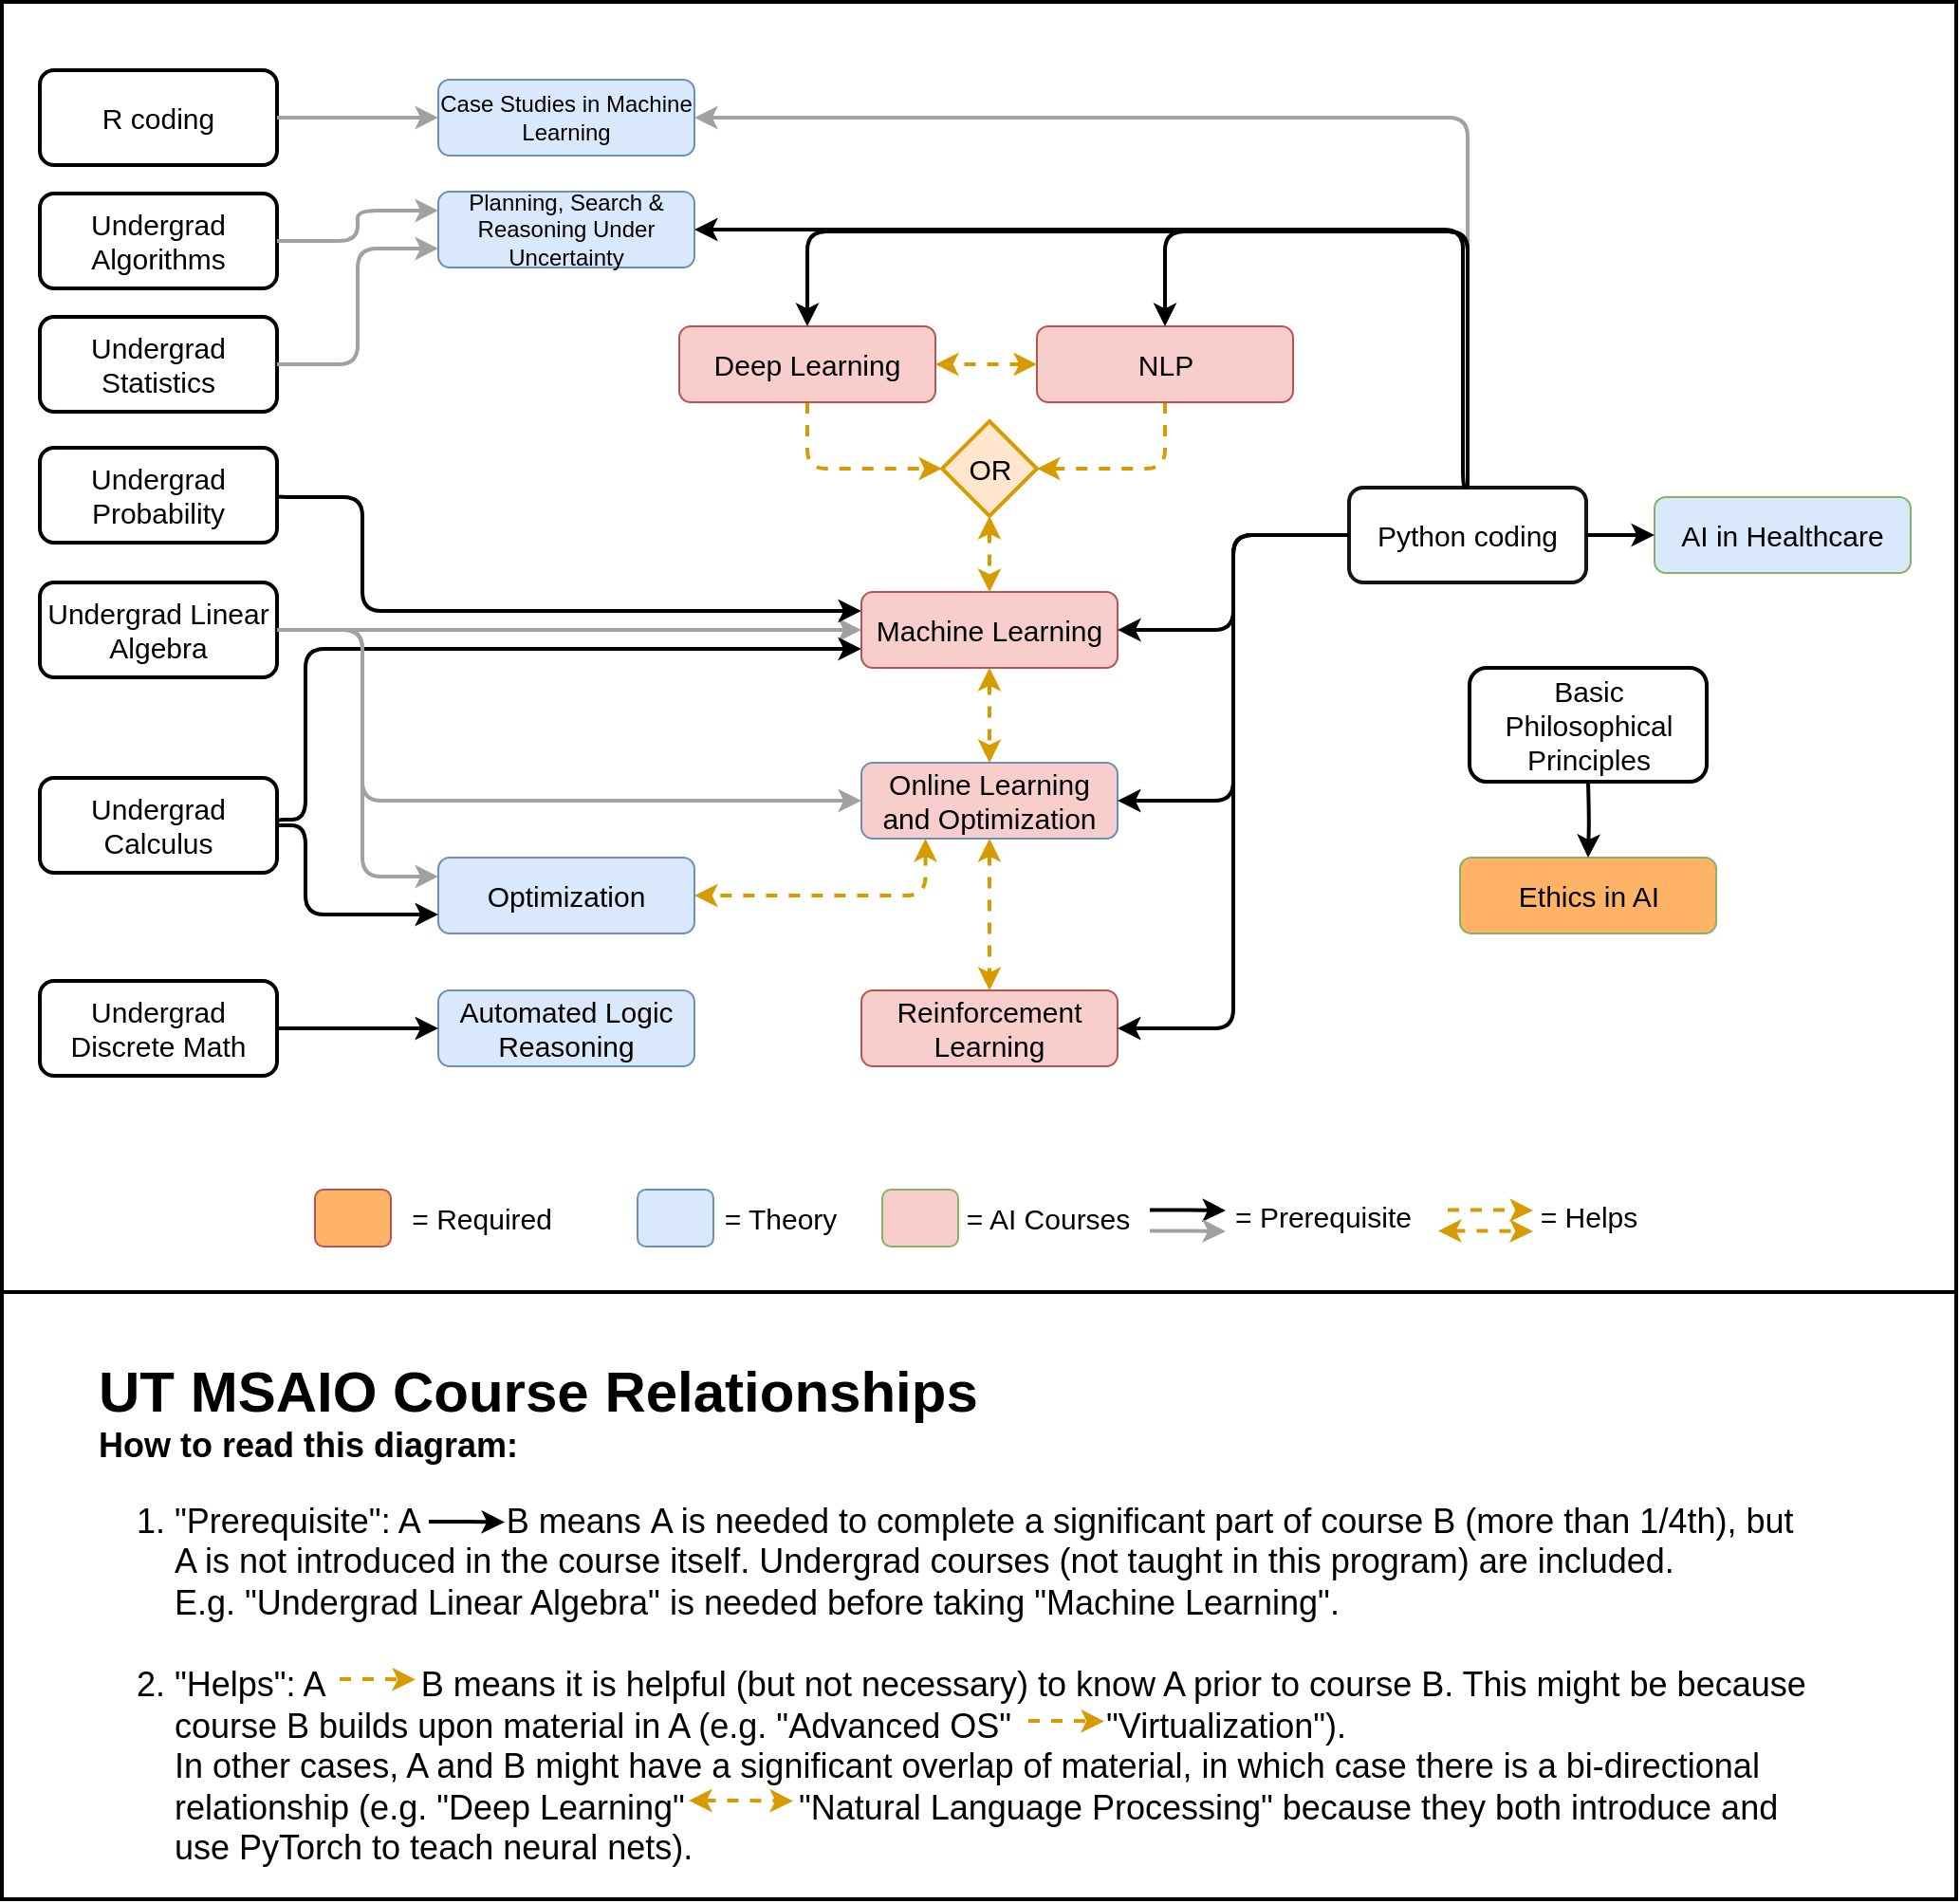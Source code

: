<mxfile version="22.1.11" type="google">
  <diagram id="wAYgeUItnU9kSVXqXosc" name="Page-1">
    <mxGraphModel grid="1" page="1" gridSize="10" guides="1" tooltips="1" connect="1" arrows="1" fold="1" pageScale="1" pageWidth="827" pageHeight="1169" math="0" shadow="0">
      <root>
        <mxCell id="0" />
        <mxCell id="1" parent="0" />
        <mxCell id="tRei36gf63GVyLvpFXBs-198" value="" style="rounded=0;whiteSpace=wrap;html=1;fontSize=18;strokeColor=#000000;strokeWidth=2;fillColor=#FFFFFF;" vertex="1" parent="1">
          <mxGeometry x="-290" y="659" width="1030" height="320" as="geometry" />
        </mxCell>
        <mxCell id="tRei36gf63GVyLvpFXBs-196" value="" style="rounded=0;whiteSpace=wrap;html=1;fontSize=18;strokeColor=#000000;strokeWidth=2;fillColor=#FFFFFF;" vertex="1" parent="1">
          <mxGeometry x="-290" y="-21" width="1030" height="680" as="geometry" />
        </mxCell>
        <mxCell id="tRei36gf63GVyLvpFXBs-8" value="" style="rounded=1;whiteSpace=wrap;html=1;fillColor=#FFB366;strokeColor=#b85450;" vertex="1" parent="1">
          <mxGeometry x="-125" y="605" width="40" height="30" as="geometry" />
        </mxCell>
        <mxCell id="tRei36gf63GVyLvpFXBs-9" value="&amp;nbsp;= Required" style="text;html=1;align=left;verticalAlign=middle;resizable=0;points=[];autosize=1;strokeColor=none;fillColor=none;fontSize=15;" vertex="1" parent="1">
          <mxGeometry x="-80" y="605" width="100" height="30" as="geometry" />
        </mxCell>
        <mxCell id="tRei36gf63GVyLvpFXBs-10" value="" style="rounded=1;whiteSpace=wrap;html=1;fillColor=#dae8fc;strokeColor=#6c8ebf;" vertex="1" parent="1">
          <mxGeometry x="45" y="605" width="40" height="30" as="geometry" />
        </mxCell>
        <mxCell id="tRei36gf63GVyLvpFXBs-11" value="= Theory" style="text;html=1;align=center;verticalAlign=middle;resizable=0;points=[];autosize=1;strokeColor=none;fillColor=none;fontSize=15;" vertex="1" parent="1">
          <mxGeometry x="85" y="610" width="70" height="20" as="geometry" />
        </mxCell>
        <mxCell id="tRei36gf63GVyLvpFXBs-12" value="" style="rounded=1;whiteSpace=wrap;html=1;fillColor=#F8CECC;strokeColor=#82b366;" vertex="1" parent="1">
          <mxGeometry x="174" y="605" width="40" height="30" as="geometry" />
        </mxCell>
        <mxCell id="tRei36gf63GVyLvpFXBs-13" value="= AI Courses" style="text;html=1;align=center;verticalAlign=middle;resizable=0;points=[];autosize=1;strokeColor=none;fillColor=none;fontSize=15;" vertex="1" parent="1">
          <mxGeometry x="206" y="605" width="110" height="30" as="geometry" />
        </mxCell>
        <mxCell id="tRei36gf63GVyLvpFXBs-14" value="Python coding" style="rounded=1;whiteSpace=wrap;html=1;fontSize=15;strokeWidth=2;strokeColor=#141414;" vertex="1" parent="1">
          <mxGeometry x="420" y="235" width="125" height="50" as="geometry" />
        </mxCell>
        <mxCell id="tRei36gf63GVyLvpFXBs-104" style="edgeStyle=orthogonalEdgeStyle;rounded=1;orthogonalLoop=1;jettySize=auto;html=1;exitX=1;exitY=0.5;exitDx=0;exitDy=0;entryX=0;entryY=0.5;entryDx=0;entryDy=0;fontSize=15;startArrow=none;startFill=0;strokeWidth=2;strokeColor=#A1A1A1;" edge="1" parent="1" source="tRei36gf63GVyLvpFXBs-19" target="tRei36gf63GVyLvpFXBs-33">
          <mxGeometry relative="1" as="geometry">
            <Array as="points">
              <mxPoint x="-130" y="310" />
              <mxPoint x="-130" y="310" />
            </Array>
          </mxGeometry>
        </mxCell>
        <mxCell id="tRei36gf63GVyLvpFXBs-19" value="Undergrad Linear Algebra" style="rounded=1;whiteSpace=wrap;html=1;fontSize=15;strokeWidth=2;strokeColor=#000000;" vertex="1" parent="1">
          <mxGeometry x="-270" y="285" width="125" height="50" as="geometry" />
        </mxCell>
        <mxCell id="tRei36gf63GVyLvpFXBs-192" style="edgeStyle=orthogonalEdgeStyle;rounded=1;orthogonalLoop=1;jettySize=auto;html=1;exitX=1;exitY=0.5;exitDx=0;exitDy=0;entryX=0;entryY=0.25;entryDx=0;entryDy=0;fontSize=18;startArrow=none;startFill=0;endArrow=classic;endFill=1;strokeColor=#000000;strokeWidth=2;elbow=vertical;" edge="1" parent="1" source="tRei36gf63GVyLvpFXBs-20" target="tRei36gf63GVyLvpFXBs-33">
          <mxGeometry relative="1" as="geometry">
            <Array as="points">
              <mxPoint x="-145" y="240" />
              <mxPoint x="-100" y="240" />
              <mxPoint x="-100" y="300" />
            </Array>
          </mxGeometry>
        </mxCell>
        <mxCell id="tRei36gf63GVyLvpFXBs-20" value="Undergrad Probability" style="rounded=1;whiteSpace=wrap;html=1;fontSize=15;strokeWidth=2;" vertex="1" parent="1">
          <mxGeometry x="-270" y="214" width="125" height="50" as="geometry" />
        </mxCell>
        <mxCell id="tRei36gf63GVyLvpFXBs-132" style="edgeStyle=orthogonalEdgeStyle;rounded=1;orthogonalLoop=1;jettySize=auto;html=1;exitX=0.5;exitY=1;exitDx=0;exitDy=0;entryX=0;entryY=0.5;entryDx=0;entryDy=0;fontSize=15;startArrow=none;startFill=0;strokeColor=#d79b00;strokeWidth=2;elbow=vertical;fillColor=#ffe6cc;dashed=1;" edge="1" parent="1" source="tRei36gf63GVyLvpFXBs-1" target="tRei36gf63GVyLvpFXBs-29">
          <mxGeometry relative="1" as="geometry" />
        </mxCell>
        <mxCell id="tRei36gf63GVyLvpFXBs-1" value="&lt;font style=&quot;font-size: 15px&quot;&gt;Deep Learning&lt;/font&gt;" style="rounded=1;whiteSpace=wrap;html=1;fillColor=#f8cecc;strokeColor=#b85450;strokeWidth=1;" vertex="1" parent="1">
          <mxGeometry x="67" y="150" width="135" height="40" as="geometry" />
        </mxCell>
        <mxCell id="tRei36gf63GVyLvpFXBs-127" style="edgeStyle=orthogonalEdgeStyle;rounded=1;orthogonalLoop=1;jettySize=auto;html=1;exitX=0.5;exitY=1;exitDx=0;exitDy=0;entryX=1;entryY=0.5;entryDx=0;entryDy=0;dashed=1;fontSize=15;startArrow=none;startFill=0;strokeColor=#d79b00;strokeWidth=2;elbow=vertical;fillColor=#ffe6cc;" edge="1" parent="1" source="tRei36gf63GVyLvpFXBs-22" target="tRei36gf63GVyLvpFXBs-29">
          <mxGeometry relative="1" as="geometry" />
        </mxCell>
        <mxCell id="tRei36gf63GVyLvpFXBs-158" style="edgeStyle=orthogonalEdgeStyle;rounded=1;orthogonalLoop=1;jettySize=auto;html=1;exitX=0;exitY=0.5;exitDx=0;exitDy=0;entryX=1;entryY=0.5;entryDx=0;entryDy=0;fontSize=15;startArrow=classic;startFill=1;strokeColor=#d79b00;strokeWidth=2;elbow=vertical;fillColor=#ffe6cc;dashed=1;" edge="1" parent="1" source="tRei36gf63GVyLvpFXBs-22" target="tRei36gf63GVyLvpFXBs-1">
          <mxGeometry relative="1" as="geometry" />
        </mxCell>
        <mxCell id="tRei36gf63GVyLvpFXBs-22" value="&lt;font style=&quot;font-size: 15px&quot;&gt;NLP&lt;/font&gt;" style="rounded=1;whiteSpace=wrap;html=1;fillColor=#f8cecc;strokeColor=#b85450;strokeWidth=1;" vertex="1" parent="1">
          <mxGeometry x="255.5" y="150" width="135" height="40" as="geometry" />
        </mxCell>
        <mxCell id="tRei36gf63GVyLvpFXBs-18" value="&lt;font style=&quot;font-size: 15px&quot;&gt;Reinforcement Learning&lt;/font&gt;" style="rounded=1;whiteSpace=wrap;html=1;fillColor=#f8cecc;strokeColor=#b85450;strokeWidth=1;" vertex="1" parent="1">
          <mxGeometry x="163" y="500" width="135" height="40" as="geometry" />
        </mxCell>
        <mxCell id="tRei36gf63GVyLvpFXBs-29" value="OR" style="rhombus;whiteSpace=wrap;html=1;fontSize=15;strokeWidth=2;fillColor=#ffe6cc;strokeColor=#d79b00;" vertex="1" parent="1">
          <mxGeometry x="205.5" y="200" width="50" height="50" as="geometry" />
        </mxCell>
        <mxCell id="tRei36gf63GVyLvpFXBs-193" style="edgeStyle=orthogonalEdgeStyle;rounded=1;orthogonalLoop=1;jettySize=auto;html=1;exitX=0;exitY=0.75;exitDx=0;exitDy=0;entryX=1;entryY=0.5;entryDx=0;entryDy=0;fontSize=18;startArrow=classic;startFill=1;endArrow=none;endFill=0;strokeColor=#000000;strokeWidth=2;elbow=vertical;" edge="1" parent="1" source="tRei36gf63GVyLvpFXBs-33" target="tRei36gf63GVyLvpFXBs-178">
          <mxGeometry relative="1" as="geometry">
            <Array as="points">
              <mxPoint x="-130" y="320" />
              <mxPoint x="-130" y="410" />
              <mxPoint x="-145" y="410" />
            </Array>
          </mxGeometry>
        </mxCell>
        <mxCell id="tRei36gf63GVyLvpFXBs-211" style="edgeStyle=orthogonalEdgeStyle;rounded=1;orthogonalLoop=1;jettySize=auto;html=1;exitX=0.5;exitY=1;exitDx=0;exitDy=0;entryX=0.5;entryY=0;entryDx=0;entryDy=0;dashed=1;fontSize=18;startArrow=classic;startFill=1;endArrow=classic;endFill=1;strokeColor=#d79b00;strokeWidth=2;elbow=vertical;fillColor=#ffe6cc;" edge="1" parent="1" source="tRei36gf63GVyLvpFXBs-33" target="tRei36gf63GVyLvpFXBs-43">
          <mxGeometry relative="1" as="geometry" />
        </mxCell>
        <mxCell id="tRei36gf63GVyLvpFXBs-33" value="&lt;font style=&quot;font-size: 15px&quot;&gt;Machine Learning&lt;/font&gt;" style="rounded=1;whiteSpace=wrap;html=1;fillColor=#f8cecc;strokeColor=#b85450;strokeWidth=1;" vertex="1" parent="1">
          <mxGeometry x="163" y="290" width="135" height="40" as="geometry" />
        </mxCell>
        <mxCell id="tRei36gf63GVyLvpFXBs-37" value="&lt;span style=&quot;font-size: 15px&quot;&gt;Ethics in AI&lt;/span&gt;" style="rounded=1;whiteSpace=wrap;html=1;fillColor=#FFB366;strokeColor=#82b366;strokeWidth=1;" vertex="1" parent="1">
          <mxGeometry x="478.5" y="430" width="135" height="40" as="geometry" />
        </mxCell>
        <mxCell id="tRei36gf63GVyLvpFXBs-41" value="&lt;span style=&quot;font-size: 15px&quot;&gt;Automated Logic Reasoning&lt;/span&gt;" style="rounded=1;whiteSpace=wrap;html=1;fillColor=#dae8fc;strokeColor=#6c8ebf;strokeWidth=1;" vertex="1" parent="1">
          <mxGeometry x="-60" y="500" width="135" height="40" as="geometry" />
        </mxCell>
        <mxCell id="tRei36gf63GVyLvpFXBs-209" style="edgeStyle=orthogonalEdgeStyle;rounded=1;orthogonalLoop=1;jettySize=auto;html=1;exitX=0.25;exitY=1;exitDx=0;exitDy=0;entryX=1;entryY=0.5;entryDx=0;entryDy=0;dashed=1;fontSize=18;startArrow=classic;startFill=1;endArrow=classic;endFill=1;strokeColor=#d79b00;strokeWidth=2;elbow=vertical;fillColor=#ffe6cc;" edge="1" parent="1" source="tRei36gf63GVyLvpFXBs-43" target="tRei36gf63GVyLvpFXBs-44">
          <mxGeometry relative="1" as="geometry" />
        </mxCell>
        <mxCell id="tRei36gf63GVyLvpFXBs-210" style="edgeStyle=orthogonalEdgeStyle;rounded=1;orthogonalLoop=1;jettySize=auto;html=1;exitX=0.5;exitY=1;exitDx=0;exitDy=0;entryX=0.5;entryY=0;entryDx=0;entryDy=0;dashed=1;fontSize=18;startArrow=classic;startFill=1;endArrow=classic;endFill=1;strokeColor=#d79b00;strokeWidth=2;elbow=vertical;fillColor=#ffe6cc;" edge="1" parent="1" source="tRei36gf63GVyLvpFXBs-43" target="tRei36gf63GVyLvpFXBs-18">
          <mxGeometry relative="1" as="geometry" />
        </mxCell>
        <mxCell id="tRei36gf63GVyLvpFXBs-43" value="&lt;span style=&quot;font-size: 15px&quot;&gt;Online Learning and Optimization&lt;/span&gt;" style="rounded=1;whiteSpace=wrap;html=1;fillColor=#F8CECC;strokeColor=#6c8ebf;strokeWidth=1;" vertex="1" parent="1">
          <mxGeometry x="163" y="380" width="135" height="40" as="geometry" />
        </mxCell>
        <mxCell id="tRei36gf63GVyLvpFXBs-45" value="&lt;font style=&quot;font-size: 15px&quot;&gt;AI in Healthcare&lt;/font&gt;" style="rounded=1;whiteSpace=wrap;html=1;fillColor=#DAE8FC;strokeColor=#82b366;strokeWidth=1;" vertex="1" parent="1">
          <mxGeometry x="581" y="240" width="135" height="40" as="geometry" />
        </mxCell>
        <mxCell id="tRei36gf63GVyLvpFXBs-51" style="edgeStyle=orthogonalEdgeStyle;rounded=0;orthogonalLoop=1;jettySize=auto;html=1;exitX=1;exitY=0.5;exitDx=0;exitDy=0;fontSize=15;strokeWidth=2;" edge="1" parent="1">
          <mxGeometry relative="1" as="geometry">
            <mxPoint x="315" y="615.71" as="sourcePoint" />
            <mxPoint x="355" y="616" as="targetPoint" />
            <Array as="points">
              <mxPoint x="335" y="616" />
              <mxPoint x="355" y="616" />
              <mxPoint x="355" y="571" />
            </Array>
          </mxGeometry>
        </mxCell>
        <mxCell id="tRei36gf63GVyLvpFXBs-52" value="= Prerequisite" style="text;html=1;align=center;verticalAlign=middle;resizable=0;points=[];autosize=1;strokeColor=none;fillColor=none;fontSize=15;" vertex="1" parent="1">
          <mxGeometry x="351" y="609" width="110" height="20" as="geometry" />
        </mxCell>
        <mxCell id="tRei36gf63GVyLvpFXBs-54" value="= Helps" style="text;html=1;align=center;verticalAlign=middle;resizable=0;points=[];autosize=1;strokeColor=none;fillColor=none;fontSize=15;" vertex="1" parent="1">
          <mxGeometry x="511" y="609" width="70" height="20" as="geometry" />
        </mxCell>
        <mxCell id="tRei36gf63GVyLvpFXBs-162" value="&lt;p style=&quot;line-height: 0&quot;&gt;&lt;/p&gt;&lt;h1 style=&quot;font-size: 18px&quot;&gt;&lt;span style=&quot;font-size: 30px&quot;&gt;UT MSAIO Course Relationships&lt;br&gt;&lt;/span&gt;&lt;span style=&quot;line-height: 0&quot;&gt;&lt;font style=&quot;font-size: 18px&quot;&gt;How to read this diagram:&lt;/font&gt;&lt;/span&gt;&lt;/h1&gt;&lt;div style=&quot;font-size: 18px&quot;&gt;&lt;ol&gt;&lt;li&gt;&lt;font style=&quot;font-size: 18px&quot;&gt;&lt;span style=&quot;line-height: 0&quot;&gt;&lt;font style=&quot;font-size: 18px&quot;&gt;&quot;Prerequisite&quot;: A&amp;nbsp; &amp;nbsp; &amp;nbsp; &amp;nbsp; &amp;nbsp;B means&lt;/font&gt;&lt;/span&gt;&amp;nbsp;A is needed to complete a significant part of course B (more than 1/4th), but A is not introduced in the course itself. Undergrad courses (not taught in this program) are included. &lt;br&gt;E.g. &quot;Undergrad Linear Algebra&quot; is needed before taking &quot;Machine Learning&quot;.&lt;br&gt;&lt;br&gt;&lt;/font&gt;&lt;/li&gt;&lt;li&gt;&lt;font style=&quot;font-size: 18px&quot;&gt;&quot;Helps&quot;: A&amp;nbsp; &amp;nbsp; &amp;nbsp; &amp;nbsp; &amp;nbsp; B means it is helpful (but not necessary) to know A prior to course B. This might be because course B builds upon material in A (e.g. &quot;Advanced OS&quot;&amp;nbsp; &amp;nbsp; &amp;nbsp; &amp;nbsp; &amp;nbsp; &quot;Virtualization&quot;). &lt;br&gt;In other cases, A and B might have a significant overlap of material, in which case there is a bi-directional relationship (e.g. &quot;Deep Learning&quot;&lt;/font&gt;&amp;nbsp; &amp;nbsp; &amp;nbsp; &amp;nbsp; &amp;nbsp; &amp;nbsp; &quot;Natural Language Processing&quot; because they both introduce and use PyTorch to teach neural nets).&lt;/li&gt;&lt;/ol&gt;&lt;/div&gt;&lt;p&gt;&lt;/p&gt;" style="text;html=1;strokeColor=none;fillColor=none;spacing=5;spacingTop=-20;whiteSpace=wrap;overflow=hidden;rounded=0;fontSize=20;spacingBottom=0;verticalAlign=top;" vertex="1" parent="1">
          <mxGeometry x="-244" y="684" width="914" height="290" as="geometry" />
        </mxCell>
        <mxCell id="tRei36gf63GVyLvpFXBs-169" style="edgeStyle=orthogonalEdgeStyle;rounded=0;orthogonalLoop=1;jettySize=auto;html=1;exitX=1;exitY=0.5;exitDx=0;exitDy=0;fontSize=15;strokeWidth=2;dashed=1;fillColor=#ffe6cc;strokeColor=#d79b00;" edge="1" parent="1">
          <mxGeometry relative="1" as="geometry">
            <mxPoint x="-112" y="863" as="sourcePoint" />
            <mxPoint x="-72" y="863.29" as="targetPoint" />
            <Array as="points">
              <mxPoint x="-92" y="863.29" />
              <mxPoint x="-72" y="863.29" />
              <mxPoint x="-72" y="818.29" />
            </Array>
          </mxGeometry>
        </mxCell>
        <mxCell id="tRei36gf63GVyLvpFXBs-170" style="edgeStyle=orthogonalEdgeStyle;rounded=0;orthogonalLoop=1;jettySize=auto;html=1;exitX=1;exitY=0.5;exitDx=0;exitDy=0;fontSize=15;strokeWidth=2;" edge="1" parent="1">
          <mxGeometry relative="1" as="geometry">
            <mxPoint x="-65.0" y="780" as="sourcePoint" />
            <mxPoint x="-25.0" y="780.29" as="targetPoint" />
            <Array as="points">
              <mxPoint x="-45" y="780.29" />
              <mxPoint x="-25" y="780.29" />
              <mxPoint x="-25" y="735.29" />
            </Array>
          </mxGeometry>
        </mxCell>
        <mxCell id="tRei36gf63GVyLvpFXBs-171" style="edgeStyle=orthogonalEdgeStyle;rounded=0;orthogonalLoop=1;jettySize=auto;html=1;exitX=1;exitY=0.5;exitDx=0;exitDy=0;fontSize=15;strokeWidth=2;dashed=1;fillColor=#ffe6cc;strokeColor=#d79b00;" edge="1" parent="1">
          <mxGeometry relative="1" as="geometry">
            <mxPoint x="251" y="885" as="sourcePoint" />
            <mxPoint x="291" y="885.29" as="targetPoint" />
            <Array as="points">
              <mxPoint x="271" y="885" />
            </Array>
          </mxGeometry>
        </mxCell>
        <mxCell id="tRei36gf63GVyLvpFXBs-172" style="edgeStyle=orthogonalEdgeStyle;rounded=0;orthogonalLoop=1;jettySize=auto;html=1;exitX=1;exitY=0.5;exitDx=0;exitDy=0;fontSize=15;strokeWidth=2;dashed=1;fillColor=#ffe6cc;strokeColor=#d79b00;startArrow=classic;startFill=1;" edge="1" parent="1">
          <mxGeometry relative="1" as="geometry">
            <mxPoint x="72" y="927" as="sourcePoint" />
            <mxPoint x="127" y="927.29" as="targetPoint" />
            <Array as="points">
              <mxPoint x="102" y="927" />
            </Array>
          </mxGeometry>
        </mxCell>
        <mxCell id="tRei36gf63GVyLvpFXBs-175" style="edgeStyle=orthogonalEdgeStyle;rounded=1;orthogonalLoop=1;jettySize=auto;html=1;exitX=1;exitY=0.5;exitDx=0;exitDy=0;entryX=0;entryY=0.5;entryDx=0;entryDy=0;fontSize=18;startArrow=none;startFill=0;endArrow=classic;endFill=1;strokeColor=#000000;strokeWidth=2;elbow=vertical;" edge="1" parent="1" source="tRei36gf63GVyLvpFXBs-14" target="tRei36gf63GVyLvpFXBs-45">
          <mxGeometry relative="1" as="geometry">
            <mxPoint x="550" y="580" as="sourcePoint" />
            <mxPoint x="630" y="580" as="targetPoint" />
          </mxGeometry>
        </mxCell>
        <mxCell id="tRei36gf63GVyLvpFXBs-177" style="edgeStyle=orthogonalEdgeStyle;rounded=1;orthogonalLoop=1;jettySize=auto;html=1;exitX=1;exitY=0.5;exitDx=0;exitDy=0;entryX=0;entryY=0.5;entryDx=0;entryDy=0;fontSize=18;startArrow=none;startFill=0;endArrow=classic;endFill=1;strokeColor=#000000;strokeWidth=2;elbow=vertical;" edge="1" parent="1" source="tRei36gf63GVyLvpFXBs-176" target="tRei36gf63GVyLvpFXBs-41">
          <mxGeometry relative="1" as="geometry" />
        </mxCell>
        <mxCell id="tRei36gf63GVyLvpFXBs-176" value="Undergrad Discrete Math" style="rounded=1;whiteSpace=wrap;html=1;fontSize=15;strokeWidth=2;" vertex="1" parent="1">
          <mxGeometry x="-270" y="495" width="125" height="50" as="geometry" />
        </mxCell>
        <mxCell id="tRei36gf63GVyLvpFXBs-178" value="Undergrad Calculus" style="rounded=1;whiteSpace=wrap;html=1;fontSize=15;strokeWidth=2;" vertex="1" parent="1">
          <mxGeometry x="-270" y="388" width="125" height="50" as="geometry" />
        </mxCell>
        <mxCell id="tRei36gf63GVyLvpFXBs-187" style="edgeStyle=orthogonalEdgeStyle;rounded=0;orthogonalLoop=1;jettySize=auto;html=1;exitX=1;exitY=0.5;exitDx=0;exitDy=0;fontSize=15;strokeWidth=2;strokeColor=#A1A1A1;" edge="1" parent="1">
          <mxGeometry relative="1" as="geometry">
            <mxPoint x="315" y="626.71" as="sourcePoint" />
            <mxPoint x="355" y="627" as="targetPoint" />
            <Array as="points">
              <mxPoint x="335" y="627" />
              <mxPoint x="355" y="627" />
              <mxPoint x="355" y="582" />
            </Array>
          </mxGeometry>
        </mxCell>
        <mxCell id="tRei36gf63GVyLvpFXBs-200" value="R coding" style="rounded=1;whiteSpace=wrap;html=1;fontSize=15;strokeWidth=2;" vertex="1" parent="1">
          <mxGeometry x="-270" y="15" width="125" height="50" as="geometry" />
        </mxCell>
        <mxCell id="tRei36gf63GVyLvpFXBs-44" value="&lt;span style=&quot;font-size: 15px&quot;&gt;Optimization&lt;/span&gt;" style="rounded=1;whiteSpace=wrap;html=1;fillColor=#dae8fc;strokeColor=#6c8ebf;strokeWidth=1;" vertex="1" parent="1">
          <mxGeometry x="-60" y="430" width="135" height="40" as="geometry" />
        </mxCell>
        <mxCell id="tRei36gf63GVyLvpFXBs-214" style="edgeStyle=orthogonalEdgeStyle;rounded=0;orthogonalLoop=1;jettySize=auto;html=1;exitX=1;exitY=0.5;exitDx=0;exitDy=0;fontSize=15;strokeWidth=2;fillColor=#ffe6cc;strokeColor=#d79b00;dashed=1;" edge="1" parent="1">
          <mxGeometry relative="1" as="geometry">
            <mxPoint x="472" y="615.71" as="sourcePoint" />
            <mxPoint x="517" y="616" as="targetPoint" />
            <Array as="points">
              <mxPoint x="497" y="616" />
              <mxPoint x="517" y="616" />
              <mxPoint x="517" y="571" />
            </Array>
          </mxGeometry>
        </mxCell>
        <mxCell id="tRei36gf63GVyLvpFXBs-215" style="edgeStyle=orthogonalEdgeStyle;rounded=0;orthogonalLoop=1;jettySize=auto;html=1;exitX=1;exitY=0.5;exitDx=0;exitDy=0;fontSize=15;strokeWidth=2;strokeColor=#d79b00;fillColor=#ffe6cc;dashed=1;startArrow=classic;startFill=1;" edge="1" parent="1">
          <mxGeometry relative="1" as="geometry">
            <mxPoint x="467" y="626.71" as="sourcePoint" />
            <mxPoint x="517" y="627" as="targetPoint" />
            <Array as="points">
              <mxPoint x="497" y="627" />
              <mxPoint x="517" y="627" />
              <mxPoint x="517" y="582" />
            </Array>
          </mxGeometry>
        </mxCell>
        <mxCell id="gLPoRwLPRSrl18HpzbSB-1" value="Case Studies in Machine Learning" style="rounded=1;whiteSpace=wrap;html=1;fillColor=#dae8fc;strokeColor=#6c8ebf;strokeWidth=1;" vertex="1" parent="1">
          <mxGeometry x="-60" y="20" width="135" height="40" as="geometry" />
        </mxCell>
        <mxCell id="gLPoRwLPRSrl18HpzbSB-2" value="Planning, Search &amp;amp; Reasoning Under Uncertainty" style="rounded=1;whiteSpace=wrap;html=1;fillColor=#dae8fc;strokeColor=#6c8ebf;strokeWidth=1;" vertex="1" parent="1">
          <mxGeometry x="-60" y="79" width="135" height="40" as="geometry" />
        </mxCell>
        <mxCell id="gLPoRwLPRSrl18HpzbSB-3" style="edgeStyle=orthogonalEdgeStyle;rounded=1;orthogonalLoop=1;jettySize=auto;html=1;exitX=0.5;exitY=1;exitDx=0;exitDy=0;dashed=1;fontSize=18;startArrow=classic;startFill=1;endArrow=classic;endFill=1;strokeColor=#d79b00;strokeWidth=2;elbow=vertical;fillColor=#ffe6cc;" edge="1" parent="1" source="tRei36gf63GVyLvpFXBs-29" target="tRei36gf63GVyLvpFXBs-33">
          <mxGeometry relative="1" as="geometry">
            <mxPoint x="202" y="240" as="sourcePoint" />
            <mxPoint x="202" y="290" as="targetPoint" />
          </mxGeometry>
        </mxCell>
        <mxCell id="gLPoRwLPRSrl18HpzbSB-4" value="Basic Philosophical Principles" style="rounded=1;whiteSpace=wrap;html=1;fontSize=15;strokeWidth=2;" vertex="1" parent="1">
          <mxGeometry x="483.5" y="330" width="125" height="60" as="geometry" />
        </mxCell>
        <mxCell id="gLPoRwLPRSrl18HpzbSB-5" style="edgeStyle=orthogonalEdgeStyle;rounded=1;orthogonalLoop=1;jettySize=auto;html=1;exitX=1;exitY=0.5;exitDx=0;exitDy=0;fontSize=18;startArrow=none;startFill=0;endArrow=classic;endFill=1;strokeColor=#A1A1A1;strokeWidth=2;elbow=vertical;entryX=0;entryY=0.5;entryDx=0;entryDy=0;fillColor=#f5f5f5;gradientColor=#b3b3b3;" edge="1" parent="1" source="tRei36gf63GVyLvpFXBs-200" target="gLPoRwLPRSrl18HpzbSB-1">
          <mxGeometry relative="1" as="geometry">
            <mxPoint x="-145" y="99.5" as="sourcePoint" />
            <mxPoint x="-65" y="99.5" as="targetPoint" />
          </mxGeometry>
        </mxCell>
        <mxCell id="gLPoRwLPRSrl18HpzbSB-6" style="edgeStyle=orthogonalEdgeStyle;rounded=1;orthogonalLoop=1;jettySize=auto;html=1;exitX=1;exitY=0.5;exitDx=0;exitDy=0;fontSize=18;startArrow=classic;startFill=1;endArrow=none;endFill=0;strokeColor=#A1A1A1;strokeWidth=2;elbow=vertical;fillColor=#f5f5f5;gradientColor=#b3b3b3;" edge="1" parent="1" source="gLPoRwLPRSrl18HpzbSB-1" target="tRei36gf63GVyLvpFXBs-14">
          <mxGeometry relative="1" as="geometry">
            <mxPoint x="75" y="99.5" as="sourcePoint" />
            <mxPoint x="155" y="99.5" as="targetPoint" />
          </mxGeometry>
        </mxCell>
        <mxCell id="gLPoRwLPRSrl18HpzbSB-8" style="edgeStyle=orthogonalEdgeStyle;rounded=1;orthogonalLoop=1;jettySize=auto;html=1;exitX=0.5;exitY=0;exitDx=0;exitDy=0;entryX=0.5;entryY=0;entryDx=0;entryDy=0;fontSize=18;startArrow=classic;startFill=1;endArrow=none;endFill=0;strokeColor=#000000;strokeWidth=2;elbow=vertical;" edge="1" parent="1" source="tRei36gf63GVyLvpFXBs-1" target="tRei36gf63GVyLvpFXBs-14">
          <mxGeometry relative="1" as="geometry">
            <mxPoint x="330" y="30" as="sourcePoint" />
            <mxPoint x="410" y="30" as="targetPoint" />
            <Array as="points">
              <mxPoint x="135" y="100" />
              <mxPoint x="483" y="100" />
            </Array>
          </mxGeometry>
        </mxCell>
        <mxCell id="gLPoRwLPRSrl18HpzbSB-10" style="edgeStyle=orthogonalEdgeStyle;rounded=1;orthogonalLoop=1;jettySize=auto;html=1;entryX=0.5;entryY=1;entryDx=0;entryDy=0;fontSize=18;startArrow=classic;startFill=1;endArrow=none;endFill=0;strokeColor=#000000;strokeWidth=2;elbow=vertical;" edge="1" parent="1" target="gLPoRwLPRSrl18HpzbSB-4">
          <mxGeometry relative="1" as="geometry">
            <mxPoint x="546" y="430" as="sourcePoint" />
            <mxPoint x="680" y="585" as="targetPoint" />
          </mxGeometry>
        </mxCell>
        <mxCell id="gLPoRwLPRSrl18HpzbSB-11" style="edgeStyle=orthogonalEdgeStyle;rounded=1;orthogonalLoop=1;jettySize=auto;html=1;exitX=0.5;exitY=0;exitDx=0;exitDy=0;entryX=0.5;entryY=0;entryDx=0;entryDy=0;fontSize=18;startArrow=classic;startFill=1;endArrow=none;endFill=0;strokeColor=#000000;strokeWidth=2;elbow=vertical;" edge="1" parent="1" source="tRei36gf63GVyLvpFXBs-22" target="tRei36gf63GVyLvpFXBs-14">
          <mxGeometry relative="1" as="geometry">
            <mxPoint x="400" y="30" as="sourcePoint" />
            <mxPoint x="480" y="30" as="targetPoint" />
            <Array as="points">
              <mxPoint x="323" y="100" />
              <mxPoint x="483" y="100" />
            </Array>
          </mxGeometry>
        </mxCell>
        <mxCell id="gLPoRwLPRSrl18HpzbSB-12" style="edgeStyle=orthogonalEdgeStyle;rounded=1;orthogonalLoop=1;jettySize=auto;html=1;exitX=1;exitY=0.5;exitDx=0;exitDy=0;entryX=0;entryY=0.75;entryDx=0;entryDy=0;fontSize=18;startArrow=none;startFill=0;endArrow=classic;endFill=1;strokeColor=#000000;strokeWidth=2;elbow=vertical;" edge="1" parent="1" source="tRei36gf63GVyLvpFXBs-178" target="tRei36gf63GVyLvpFXBs-44">
          <mxGeometry relative="1" as="geometry">
            <mxPoint x="-80" y="370" as="sourcePoint" />
            <mxPoint y="370" as="targetPoint" />
            <Array as="points">
              <mxPoint x="-130" y="413" />
              <mxPoint x="-130" y="460" />
            </Array>
          </mxGeometry>
        </mxCell>
        <mxCell id="gLPoRwLPRSrl18HpzbSB-13" style="edgeStyle=orthogonalEdgeStyle;rounded=1;orthogonalLoop=1;jettySize=auto;html=1;exitX=1;exitY=0.5;exitDx=0;exitDy=0;entryX=0;entryY=0.25;entryDx=0;entryDy=0;fontSize=15;startArrow=none;startFill=0;strokeWidth=2;strokeColor=#A1A1A1;" edge="1" parent="1" source="tRei36gf63GVyLvpFXBs-19" target="tRei36gf63GVyLvpFXBs-44">
          <mxGeometry relative="1" as="geometry">
            <Array as="points">
              <mxPoint x="-100" y="310" />
              <mxPoint x="-100" y="440" />
            </Array>
            <mxPoint x="-115" y="347" as="sourcePoint" />
            <mxPoint x="188" y="347" as="targetPoint" />
          </mxGeometry>
        </mxCell>
        <mxCell id="gLPoRwLPRSrl18HpzbSB-14" style="edgeStyle=orthogonalEdgeStyle;rounded=1;orthogonalLoop=1;jettySize=auto;html=1;exitX=1;exitY=0.5;exitDx=0;exitDy=0;entryX=0;entryY=0.5;entryDx=0;entryDy=0;fontSize=15;startArrow=none;startFill=0;strokeWidth=2;strokeColor=#A1A1A1;" edge="1" parent="1" source="tRei36gf63GVyLvpFXBs-19" target="tRei36gf63GVyLvpFXBs-43">
          <mxGeometry relative="1" as="geometry">
            <Array as="points">
              <mxPoint x="-100" y="310" />
              <mxPoint x="-100" y="400" />
            </Array>
            <mxPoint x="-125" y="360" as="sourcePoint" />
            <mxPoint x="178" y="360" as="targetPoint" />
          </mxGeometry>
        </mxCell>
        <mxCell id="gLPoRwLPRSrl18HpzbSB-15" style="edgeStyle=orthogonalEdgeStyle;rounded=1;orthogonalLoop=1;jettySize=auto;html=1;exitX=1;exitY=0.5;exitDx=0;exitDy=0;entryX=0;entryY=0.5;entryDx=0;entryDy=0;fontSize=18;startArrow=classic;startFill=1;endArrow=none;endFill=0;strokeColor=#000000;strokeWidth=2;elbow=vertical;" edge="1" parent="1" source="tRei36gf63GVyLvpFXBs-33" target="tRei36gf63GVyLvpFXBs-14">
          <mxGeometry relative="1" as="geometry">
            <mxPoint x="521" y="555" as="sourcePoint" />
            <mxPoint x="601" y="555" as="targetPoint" />
          </mxGeometry>
        </mxCell>
        <mxCell id="gLPoRwLPRSrl18HpzbSB-17" style="edgeStyle=orthogonalEdgeStyle;rounded=1;orthogonalLoop=1;jettySize=auto;html=1;exitX=1;exitY=0.5;exitDx=0;exitDy=0;entryX=0;entryY=0.5;entryDx=0;entryDy=0;fontSize=18;startArrow=classic;startFill=1;endArrow=none;endFill=0;strokeColor=#000000;strokeWidth=2;elbow=vertical;" edge="1" parent="1" source="tRei36gf63GVyLvpFXBs-18" target="tRei36gf63GVyLvpFXBs-14">
          <mxGeometry relative="1" as="geometry">
            <mxPoint x="308" y="320" as="sourcePoint" />
            <mxPoint x="430" y="270" as="targetPoint" />
          </mxGeometry>
        </mxCell>
        <mxCell id="gLPoRwLPRSrl18HpzbSB-18" style="edgeStyle=orthogonalEdgeStyle;rounded=1;orthogonalLoop=1;jettySize=auto;html=1;exitX=1;exitY=0.5;exitDx=0;exitDy=0;entryX=0;entryY=0.5;entryDx=0;entryDy=0;fontSize=18;startArrow=classic;startFill=1;endArrow=none;endFill=0;strokeColor=#000000;strokeWidth=2;elbow=vertical;" edge="1" parent="1" source="tRei36gf63GVyLvpFXBs-43" target="tRei36gf63GVyLvpFXBs-14">
          <mxGeometry relative="1" as="geometry">
            <mxPoint x="318" y="330" as="sourcePoint" />
            <mxPoint x="440" y="280" as="targetPoint" />
          </mxGeometry>
        </mxCell>
        <mxCell id="gLPoRwLPRSrl18HpzbSB-19" value="Undergrad Algorithms" style="rounded=1;whiteSpace=wrap;html=1;fontSize=15;strokeWidth=2;" vertex="1" parent="1">
          <mxGeometry x="-270" y="80" width="125" height="50" as="geometry" />
        </mxCell>
        <mxCell id="gLPoRwLPRSrl18HpzbSB-20" value="Undergrad Statistics" style="rounded=1;whiteSpace=wrap;html=1;fontSize=15;strokeWidth=2;" vertex="1" parent="1">
          <mxGeometry x="-270" y="145" width="125" height="50" as="geometry" />
        </mxCell>
        <mxCell id="gLPoRwLPRSrl18HpzbSB-21" style="edgeStyle=orthogonalEdgeStyle;rounded=1;orthogonalLoop=1;jettySize=auto;html=1;exitX=1;exitY=0.5;exitDx=0;exitDy=0;entryX=0;entryY=0.75;entryDx=0;entryDy=0;fontSize=18;startArrow=none;startFill=0;endArrow=classic;endFill=1;strokeColor=#A1A1A1;strokeWidth=2;elbow=vertical;fillColor=#f5f5f5;gradientColor=#b3b3b3;" edge="1" parent="1" source="gLPoRwLPRSrl18HpzbSB-20" target="gLPoRwLPRSrl18HpzbSB-2">
          <mxGeometry relative="1" as="geometry">
            <mxPoint x="-90" y="169.5" as="sourcePoint" />
            <mxPoint x="-10" y="169.5" as="targetPoint" />
          </mxGeometry>
        </mxCell>
        <mxCell id="gLPoRwLPRSrl18HpzbSB-22" style="edgeStyle=orthogonalEdgeStyle;rounded=1;orthogonalLoop=1;jettySize=auto;html=1;exitX=1;exitY=0.5;exitDx=0;exitDy=0;entryX=0;entryY=0.25;entryDx=0;entryDy=0;fontSize=18;startArrow=none;startFill=0;endArrow=classic;endFill=1;strokeColor=#A1A1A1;strokeWidth=2;elbow=vertical;fillColor=#f5f5f5;gradientColor=#b3b3b3;" edge="1" parent="1" source="gLPoRwLPRSrl18HpzbSB-19" target="gLPoRwLPRSrl18HpzbSB-2">
          <mxGeometry relative="1" as="geometry">
            <mxPoint x="-135" y="180" as="sourcePoint" />
            <mxPoint x="-50" y="125" as="targetPoint" />
          </mxGeometry>
        </mxCell>
        <mxCell id="gLPoRwLPRSrl18HpzbSB-24" style="edgeStyle=orthogonalEdgeStyle;rounded=1;orthogonalLoop=1;jettySize=auto;html=1;exitX=1;exitY=0.5;exitDx=0;exitDy=0;entryX=0.5;entryY=0;entryDx=0;entryDy=0;fontSize=18;startArrow=classic;startFill=1;endArrow=none;endFill=0;strokeColor=#000000;strokeWidth=2;elbow=vertical;" edge="1" parent="1" source="gLPoRwLPRSrl18HpzbSB-2" target="tRei36gf63GVyLvpFXBs-14">
          <mxGeometry relative="1" as="geometry">
            <mxPoint x="333" y="160" as="sourcePoint" />
            <mxPoint x="493" y="245" as="targetPoint" />
            <Array as="points">
              <mxPoint x="480" y="99" />
              <mxPoint x="480" y="235" />
            </Array>
          </mxGeometry>
        </mxCell>
      </root>
    </mxGraphModel>
  </diagram>
</mxfile>
